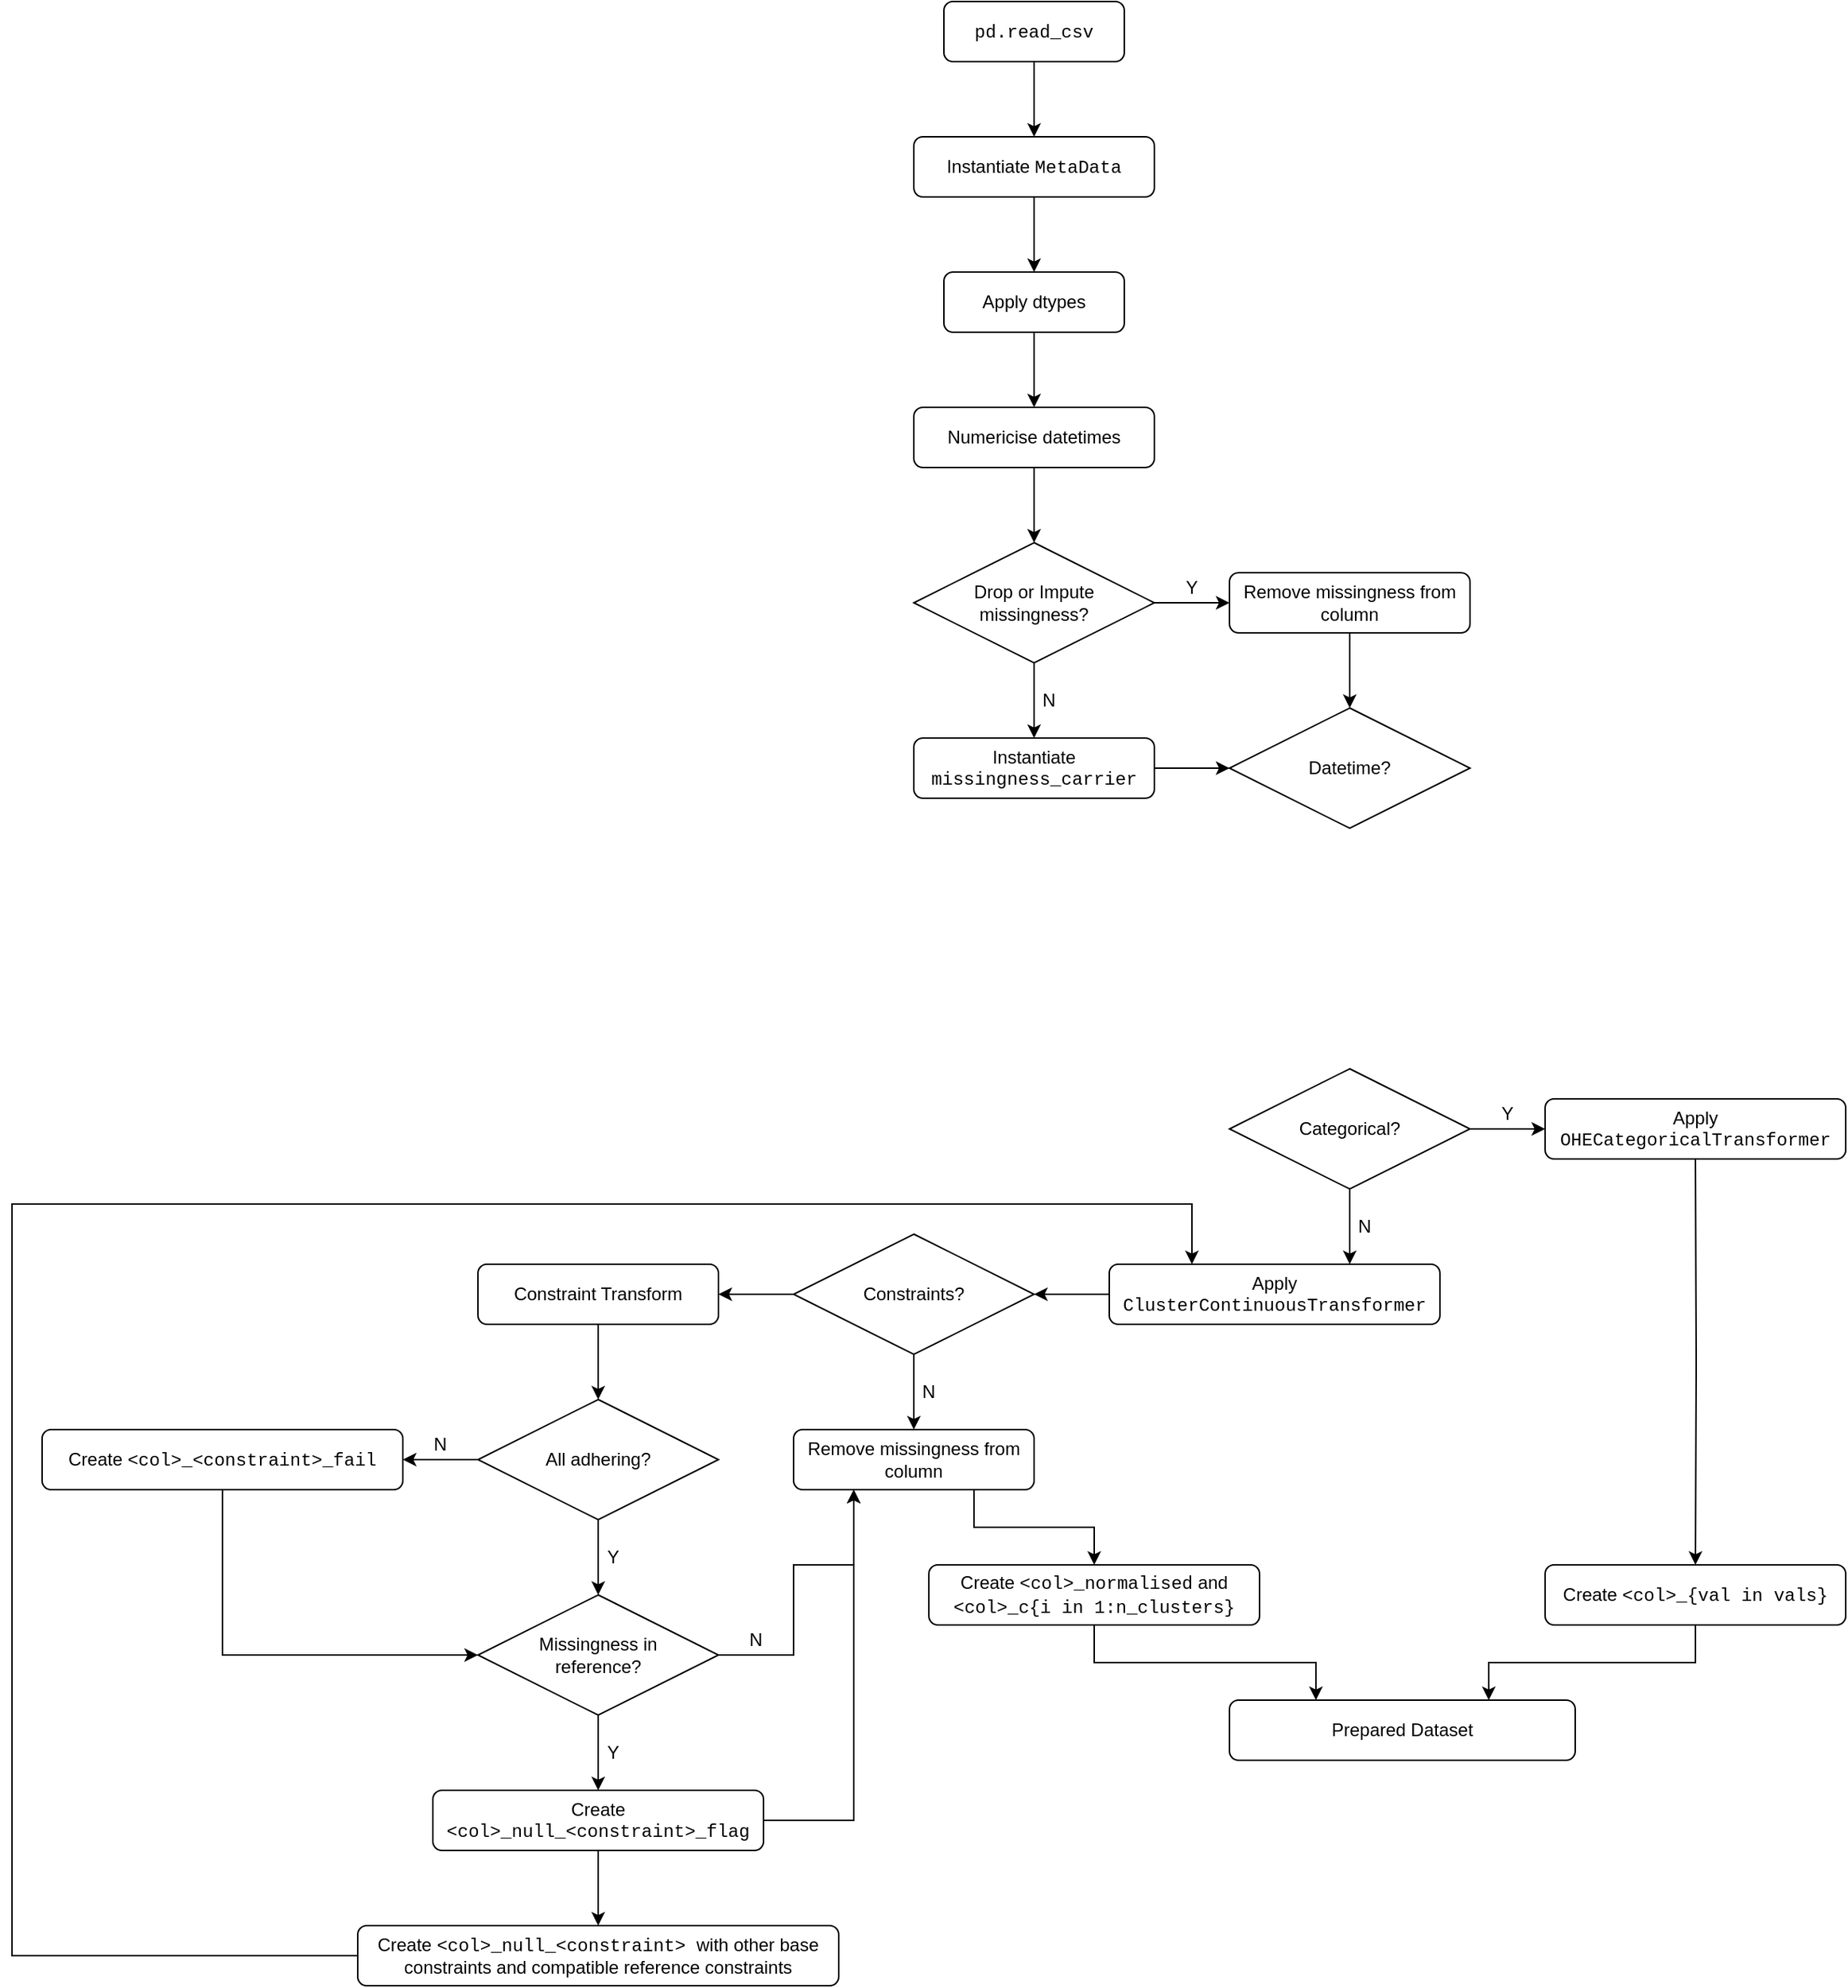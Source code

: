 <mxfile version="21.6.5" type="device">
  <diagram id="C5RBs43oDa-KdzZeNtuy" name="Page-1">
    <mxGraphModel dx="1700" dy="613" grid="1" gridSize="10" guides="1" tooltips="1" connect="1" arrows="1" fold="1" page="1" pageScale="1" pageWidth="827" pageHeight="1169" math="0" shadow="0">
      <root>
        <mxCell id="WIyWlLk6GJQsqaUBKTNV-0" />
        <mxCell id="WIyWlLk6GJQsqaUBKTNV-1" parent="WIyWlLk6GJQsqaUBKTNV-0" />
        <mxCell id="JXjOGkdLmgAwwefVi_oL-4" value="" style="edgeStyle=orthogonalEdgeStyle;rounded=0;orthogonalLoop=1;jettySize=auto;html=1;" edge="1" parent="WIyWlLk6GJQsqaUBKTNV-1" source="WIyWlLk6GJQsqaUBKTNV-3" target="JXjOGkdLmgAwwefVi_oL-0">
          <mxGeometry relative="1" as="geometry" />
        </mxCell>
        <mxCell id="WIyWlLk6GJQsqaUBKTNV-3" value="&lt;font face=&quot;Courier New&quot;&gt;pd.read_csv&lt;/font&gt;" style="rounded=1;whiteSpace=wrap;html=1;fontSize=12;glass=0;strokeWidth=1;shadow=0;" parent="WIyWlLk6GJQsqaUBKTNV-1" vertex="1">
          <mxGeometry x="160" y="80" width="120" height="40" as="geometry" />
        </mxCell>
        <mxCell id="JXjOGkdLmgAwwefVi_oL-2" value="" style="edgeStyle=orthogonalEdgeStyle;rounded=0;orthogonalLoop=1;jettySize=auto;html=1;" edge="1" parent="WIyWlLk6GJQsqaUBKTNV-1" source="JXjOGkdLmgAwwefVi_oL-0" target="JXjOGkdLmgAwwefVi_oL-1">
          <mxGeometry relative="1" as="geometry" />
        </mxCell>
        <mxCell id="JXjOGkdLmgAwwefVi_oL-0" value="Instantiate &lt;font face=&quot;Courier New&quot;&gt;MetaData&lt;/font&gt;" style="rounded=1;whiteSpace=wrap;html=1;fontSize=12;glass=0;strokeWidth=1;shadow=0;" vertex="1" parent="WIyWlLk6GJQsqaUBKTNV-1">
          <mxGeometry x="140" y="170" width="160" height="40" as="geometry" />
        </mxCell>
        <mxCell id="JXjOGkdLmgAwwefVi_oL-6" value="" style="edgeStyle=orthogonalEdgeStyle;rounded=0;orthogonalLoop=1;jettySize=auto;html=1;" edge="1" parent="WIyWlLk6GJQsqaUBKTNV-1" source="JXjOGkdLmgAwwefVi_oL-1" target="JXjOGkdLmgAwwefVi_oL-5">
          <mxGeometry relative="1" as="geometry" />
        </mxCell>
        <mxCell id="JXjOGkdLmgAwwefVi_oL-1" value="Apply dtypes" style="rounded=1;whiteSpace=wrap;html=1;fontSize=12;glass=0;strokeWidth=1;shadow=0;" vertex="1" parent="WIyWlLk6GJQsqaUBKTNV-1">
          <mxGeometry x="160" y="260" width="120" height="40" as="geometry" />
        </mxCell>
        <mxCell id="JXjOGkdLmgAwwefVi_oL-9" value="" style="edgeStyle=orthogonalEdgeStyle;rounded=0;orthogonalLoop=1;jettySize=auto;html=1;" edge="1" parent="WIyWlLk6GJQsqaUBKTNV-1" source="JXjOGkdLmgAwwefVi_oL-5" target="JXjOGkdLmgAwwefVi_oL-8">
          <mxGeometry relative="1" as="geometry" />
        </mxCell>
        <mxCell id="JXjOGkdLmgAwwefVi_oL-5" value="Numericise datetimes" style="rounded=1;whiteSpace=wrap;html=1;fontSize=12;glass=0;strokeWidth=1;shadow=0;" vertex="1" parent="WIyWlLk6GJQsqaUBKTNV-1">
          <mxGeometry x="140" y="350" width="160" height="40" as="geometry" />
        </mxCell>
        <mxCell id="JXjOGkdLmgAwwefVi_oL-11" value="" style="edgeStyle=orthogonalEdgeStyle;rounded=0;orthogonalLoop=1;jettySize=auto;html=1;" edge="1" parent="WIyWlLk6GJQsqaUBKTNV-1" source="JXjOGkdLmgAwwefVi_oL-8" target="JXjOGkdLmgAwwefVi_oL-10">
          <mxGeometry relative="1" as="geometry" />
        </mxCell>
        <mxCell id="JXjOGkdLmgAwwefVi_oL-13" value="" style="edgeStyle=orthogonalEdgeStyle;rounded=0;orthogonalLoop=1;jettySize=auto;html=1;" edge="1" parent="WIyWlLk6GJQsqaUBKTNV-1" source="JXjOGkdLmgAwwefVi_oL-8" target="JXjOGkdLmgAwwefVi_oL-12">
          <mxGeometry relative="1" as="geometry" />
        </mxCell>
        <mxCell id="JXjOGkdLmgAwwefVi_oL-8" value="Drop or Impute missingness?" style="rhombus;whiteSpace=wrap;html=1;spacing=3;" vertex="1" parent="WIyWlLk6GJQsqaUBKTNV-1">
          <mxGeometry x="140" y="440" width="160" height="80" as="geometry" />
        </mxCell>
        <mxCell id="JXjOGkdLmgAwwefVi_oL-64" value="" style="edgeStyle=orthogonalEdgeStyle;rounded=0;orthogonalLoop=1;jettySize=auto;html=1;" edge="1" parent="WIyWlLk6GJQsqaUBKTNV-1" source="JXjOGkdLmgAwwefVi_oL-10" target="JXjOGkdLmgAwwefVi_oL-62">
          <mxGeometry relative="1" as="geometry" />
        </mxCell>
        <mxCell id="JXjOGkdLmgAwwefVi_oL-10" value="Remove missingness from column" style="rounded=1;whiteSpace=wrap;html=1;spacing=3;" vertex="1" parent="WIyWlLk6GJQsqaUBKTNV-1">
          <mxGeometry x="350" y="460" width="160" height="40" as="geometry" />
        </mxCell>
        <mxCell id="JXjOGkdLmgAwwefVi_oL-63" value="" style="edgeStyle=orthogonalEdgeStyle;rounded=0;orthogonalLoop=1;jettySize=auto;html=1;" edge="1" parent="WIyWlLk6GJQsqaUBKTNV-1" source="JXjOGkdLmgAwwefVi_oL-12" target="JXjOGkdLmgAwwefVi_oL-62">
          <mxGeometry relative="1" as="geometry" />
        </mxCell>
        <mxCell id="JXjOGkdLmgAwwefVi_oL-12" value="Instantiate &lt;font face=&quot;Courier New&quot;&gt;missingness_carrier&lt;/font&gt;" style="rounded=1;whiteSpace=wrap;html=1;spacing=3;" vertex="1" parent="WIyWlLk6GJQsqaUBKTNV-1">
          <mxGeometry x="140" y="570" width="160" height="40" as="geometry" />
        </mxCell>
        <mxCell id="JXjOGkdLmgAwwefVi_oL-14" value="Categorical?" style="rhombus;whiteSpace=wrap;html=1;spacing=3;" vertex="1" parent="WIyWlLk6GJQsqaUBKTNV-1">
          <mxGeometry x="350" y="790" width="160" height="80" as="geometry" />
        </mxCell>
        <mxCell id="JXjOGkdLmgAwwefVi_oL-17" value="Y" style="text;html=1;strokeColor=none;fillColor=none;align=center;verticalAlign=middle;whiteSpace=wrap;rounded=0;" vertex="1" parent="WIyWlLk6GJQsqaUBKTNV-1">
          <mxGeometry x="300" y="460" width="50" height="20" as="geometry" />
        </mxCell>
        <mxCell id="JXjOGkdLmgAwwefVi_oL-18" value="N" style="text;html=1;strokeColor=none;fillColor=none;align=center;verticalAlign=middle;whiteSpace=wrap;rounded=0;" vertex="1" parent="WIyWlLk6GJQsqaUBKTNV-1">
          <mxGeometry x="220" y="520" width="20" height="50" as="geometry" />
        </mxCell>
        <mxCell id="JXjOGkdLmgAwwefVi_oL-19" value="" style="edgeStyle=orthogonalEdgeStyle;rounded=0;orthogonalLoop=1;jettySize=auto;html=1;" edge="1" parent="WIyWlLk6GJQsqaUBKTNV-1">
          <mxGeometry relative="1" as="geometry">
            <mxPoint x="430" y="870" as="sourcePoint" />
            <mxPoint x="430" y="920" as="targetPoint" />
          </mxGeometry>
        </mxCell>
        <mxCell id="JXjOGkdLmgAwwefVi_oL-20" value="N" style="text;html=1;strokeColor=none;fillColor=none;align=center;verticalAlign=middle;whiteSpace=wrap;rounded=0;" vertex="1" parent="WIyWlLk6GJQsqaUBKTNV-1">
          <mxGeometry x="430" y="870" width="20" height="50" as="geometry" />
        </mxCell>
        <mxCell id="JXjOGkdLmgAwwefVi_oL-21" value="" style="edgeStyle=orthogonalEdgeStyle;rounded=0;orthogonalLoop=1;jettySize=auto;html=1;" edge="1" parent="WIyWlLk6GJQsqaUBKTNV-1">
          <mxGeometry relative="1" as="geometry">
            <mxPoint x="510" y="830" as="sourcePoint" />
            <mxPoint x="560" y="830" as="targetPoint" />
          </mxGeometry>
        </mxCell>
        <mxCell id="JXjOGkdLmgAwwefVi_oL-22" value="Y" style="text;html=1;strokeColor=none;fillColor=none;align=center;verticalAlign=middle;whiteSpace=wrap;rounded=0;" vertex="1" parent="WIyWlLk6GJQsqaUBKTNV-1">
          <mxGeometry x="510" y="810" width="50" height="20" as="geometry" />
        </mxCell>
        <mxCell id="JXjOGkdLmgAwwefVi_oL-58" value="" style="edgeStyle=orthogonalEdgeStyle;rounded=0;orthogonalLoop=1;jettySize=auto;html=1;" edge="1" parent="WIyWlLk6GJQsqaUBKTNV-1" target="JXjOGkdLmgAwwefVi_oL-57">
          <mxGeometry relative="1" as="geometry">
            <mxPoint x="660.0" y="850" as="sourcePoint" />
          </mxGeometry>
        </mxCell>
        <mxCell id="JXjOGkdLmgAwwefVi_oL-23" value="Apply &lt;font face=&quot;Courier New&quot;&gt;OHECategoricalTransformer&lt;/font&gt;" style="rounded=1;whiteSpace=wrap;html=1;fontSize=12;glass=0;strokeWidth=1;shadow=0;" vertex="1" parent="WIyWlLk6GJQsqaUBKTNV-1">
          <mxGeometry x="560" y="810" width="200" height="40" as="geometry" />
        </mxCell>
        <mxCell id="JXjOGkdLmgAwwefVi_oL-26" value="" style="edgeStyle=orthogonalEdgeStyle;rounded=0;orthogonalLoop=1;jettySize=auto;html=1;" edge="1" parent="WIyWlLk6GJQsqaUBKTNV-1" source="JXjOGkdLmgAwwefVi_oL-24" target="JXjOGkdLmgAwwefVi_oL-25">
          <mxGeometry relative="1" as="geometry" />
        </mxCell>
        <mxCell id="JXjOGkdLmgAwwefVi_oL-24" value="Apply &lt;font face=&quot;Courier New&quot;&gt;ClusterContinuousTransformer&lt;/font&gt;" style="rounded=1;whiteSpace=wrap;html=1;fontSize=12;glass=0;strokeWidth=1;shadow=0;" vertex="1" parent="WIyWlLk6GJQsqaUBKTNV-1">
          <mxGeometry x="270" y="920" width="220" height="40" as="geometry" />
        </mxCell>
        <mxCell id="JXjOGkdLmgAwwefVi_oL-32" value="" style="edgeStyle=orthogonalEdgeStyle;rounded=0;orthogonalLoop=1;jettySize=auto;html=1;" edge="1" parent="WIyWlLk6GJQsqaUBKTNV-1" source="JXjOGkdLmgAwwefVi_oL-25" target="JXjOGkdLmgAwwefVi_oL-29">
          <mxGeometry relative="1" as="geometry" />
        </mxCell>
        <mxCell id="JXjOGkdLmgAwwefVi_oL-34" value="" style="edgeStyle=orthogonalEdgeStyle;rounded=0;orthogonalLoop=1;jettySize=auto;html=1;" edge="1" parent="WIyWlLk6GJQsqaUBKTNV-1" source="JXjOGkdLmgAwwefVi_oL-25" target="JXjOGkdLmgAwwefVi_oL-33">
          <mxGeometry relative="1" as="geometry" />
        </mxCell>
        <mxCell id="JXjOGkdLmgAwwefVi_oL-25" value="Constraints?" style="rhombus;whiteSpace=wrap;html=1;spacing=3;" vertex="1" parent="WIyWlLk6GJQsqaUBKTNV-1">
          <mxGeometry x="60" y="900" width="160" height="80" as="geometry" />
        </mxCell>
        <mxCell id="JXjOGkdLmgAwwefVi_oL-39" value="" style="edgeStyle=orthogonalEdgeStyle;rounded=0;orthogonalLoop=1;jettySize=auto;html=1;" edge="1" parent="WIyWlLk6GJQsqaUBKTNV-1" source="JXjOGkdLmgAwwefVi_oL-29" target="JXjOGkdLmgAwwefVi_oL-31">
          <mxGeometry relative="1" as="geometry" />
        </mxCell>
        <mxCell id="JXjOGkdLmgAwwefVi_oL-29" value="Constraint Transform" style="rounded=1;whiteSpace=wrap;html=1;spacing=3;" vertex="1" parent="WIyWlLk6GJQsqaUBKTNV-1">
          <mxGeometry x="-150" y="920" width="160" height="40" as="geometry" />
        </mxCell>
        <mxCell id="JXjOGkdLmgAwwefVi_oL-38" value="" style="edgeStyle=orthogonalEdgeStyle;rounded=0;orthogonalLoop=1;jettySize=auto;html=1;" edge="1" parent="WIyWlLk6GJQsqaUBKTNV-1" source="JXjOGkdLmgAwwefVi_oL-31" target="JXjOGkdLmgAwwefVi_oL-37">
          <mxGeometry relative="1" as="geometry" />
        </mxCell>
        <mxCell id="JXjOGkdLmgAwwefVi_oL-42" value="" style="edgeStyle=orthogonalEdgeStyle;rounded=0;orthogonalLoop=1;jettySize=auto;html=1;" edge="1" parent="WIyWlLk6GJQsqaUBKTNV-1" source="JXjOGkdLmgAwwefVi_oL-31" target="JXjOGkdLmgAwwefVi_oL-36">
          <mxGeometry relative="1" as="geometry" />
        </mxCell>
        <mxCell id="JXjOGkdLmgAwwefVi_oL-31" value="All adhering?" style="rhombus;whiteSpace=wrap;html=1;spacing=3;" vertex="1" parent="WIyWlLk6GJQsqaUBKTNV-1">
          <mxGeometry x="-150" y="1010" width="160" height="80" as="geometry" />
        </mxCell>
        <mxCell id="JXjOGkdLmgAwwefVi_oL-56" style="edgeStyle=orthogonalEdgeStyle;rounded=0;orthogonalLoop=1;jettySize=auto;html=1;" edge="1" parent="WIyWlLk6GJQsqaUBKTNV-1" source="JXjOGkdLmgAwwefVi_oL-33" target="JXjOGkdLmgAwwefVi_oL-55">
          <mxGeometry relative="1" as="geometry">
            <Array as="points">
              <mxPoint x="180" y="1095" />
              <mxPoint x="260" y="1095" />
            </Array>
          </mxGeometry>
        </mxCell>
        <mxCell id="JXjOGkdLmgAwwefVi_oL-33" value="Remove missingness from column" style="rounded=1;whiteSpace=wrap;html=1;spacing=3;" vertex="1" parent="WIyWlLk6GJQsqaUBKTNV-1">
          <mxGeometry x="60" y="1030" width="160" height="40" as="geometry" />
        </mxCell>
        <mxCell id="JXjOGkdLmgAwwefVi_oL-35" value="N" style="text;html=1;strokeColor=none;fillColor=none;align=center;verticalAlign=middle;whiteSpace=wrap;rounded=0;" vertex="1" parent="WIyWlLk6GJQsqaUBKTNV-1">
          <mxGeometry x="140" y="980" width="20" height="50" as="geometry" />
        </mxCell>
        <mxCell id="JXjOGkdLmgAwwefVi_oL-45" value="" style="edgeStyle=orthogonalEdgeStyle;rounded=0;orthogonalLoop=1;jettySize=auto;html=1;" edge="1" parent="WIyWlLk6GJQsqaUBKTNV-1" source="JXjOGkdLmgAwwefVi_oL-36" target="JXjOGkdLmgAwwefVi_oL-44">
          <mxGeometry relative="1" as="geometry" />
        </mxCell>
        <mxCell id="JXjOGkdLmgAwwefVi_oL-47" style="edgeStyle=orthogonalEdgeStyle;rounded=0;orthogonalLoop=1;jettySize=auto;html=1;entryX=0.25;entryY=1;entryDx=0;entryDy=0;" edge="1" parent="WIyWlLk6GJQsqaUBKTNV-1" source="JXjOGkdLmgAwwefVi_oL-36" target="JXjOGkdLmgAwwefVi_oL-33">
          <mxGeometry relative="1" as="geometry">
            <Array as="points">
              <mxPoint x="60" y="1180" />
              <mxPoint x="60" y="1120" />
              <mxPoint x="100" y="1120" />
            </Array>
          </mxGeometry>
        </mxCell>
        <mxCell id="JXjOGkdLmgAwwefVi_oL-36" value="Missingness in reference?" style="rhombus;whiteSpace=wrap;html=1;spacing=14;" vertex="1" parent="WIyWlLk6GJQsqaUBKTNV-1">
          <mxGeometry x="-150" y="1140" width="160" height="80" as="geometry" />
        </mxCell>
        <mxCell id="JXjOGkdLmgAwwefVi_oL-37" value="Create&amp;nbsp;&lt;font face=&quot;Courier New&quot;&gt;&amp;lt;col&amp;gt;_&amp;lt;constraint&amp;gt;_fail&lt;/font&gt;" style="rounded=1;whiteSpace=wrap;html=1;spacing=3;" vertex="1" parent="WIyWlLk6GJQsqaUBKTNV-1">
          <mxGeometry x="-440" y="1030" width="240" height="40" as="geometry" />
        </mxCell>
        <mxCell id="JXjOGkdLmgAwwefVi_oL-40" value="N" style="text;html=1;strokeColor=none;fillColor=none;align=center;verticalAlign=middle;whiteSpace=wrap;rounded=0;" vertex="1" parent="WIyWlLk6GJQsqaUBKTNV-1">
          <mxGeometry x="-200" y="1030" width="50" height="20" as="geometry" />
        </mxCell>
        <mxCell id="JXjOGkdLmgAwwefVi_oL-41" value="" style="edgeStyle=orthogonalEdgeStyle;rounded=0;orthogonalLoop=1;jettySize=auto;html=1;exitX=0.5;exitY=1;exitDx=0;exitDy=0;entryX=0;entryY=0.5;entryDx=0;entryDy=0;" edge="1" parent="WIyWlLk6GJQsqaUBKTNV-1" source="JXjOGkdLmgAwwefVi_oL-37" target="JXjOGkdLmgAwwefVi_oL-36">
          <mxGeometry relative="1" as="geometry">
            <mxPoint x="-60" y="970" as="sourcePoint" />
            <mxPoint x="-60" y="1020" as="targetPoint" />
          </mxGeometry>
        </mxCell>
        <mxCell id="JXjOGkdLmgAwwefVi_oL-43" value="Y" style="text;html=1;strokeColor=none;fillColor=none;align=center;verticalAlign=middle;whiteSpace=wrap;rounded=0;" vertex="1" parent="WIyWlLk6GJQsqaUBKTNV-1">
          <mxGeometry x="-70" y="1090" width="20" height="50" as="geometry" />
        </mxCell>
        <mxCell id="JXjOGkdLmgAwwefVi_oL-49" style="edgeStyle=orthogonalEdgeStyle;rounded=0;orthogonalLoop=1;jettySize=auto;html=1;" edge="1" parent="WIyWlLk6GJQsqaUBKTNV-1" source="JXjOGkdLmgAwwefVi_oL-44">
          <mxGeometry relative="1" as="geometry">
            <mxPoint x="100" y="1070" as="targetPoint" />
            <Array as="points">
              <mxPoint x="100" y="1290" />
              <mxPoint x="100" y="1070" />
            </Array>
          </mxGeometry>
        </mxCell>
        <mxCell id="JXjOGkdLmgAwwefVi_oL-52" value="" style="edgeStyle=orthogonalEdgeStyle;rounded=0;orthogonalLoop=1;jettySize=auto;html=1;" edge="1" parent="WIyWlLk6GJQsqaUBKTNV-1" source="JXjOGkdLmgAwwefVi_oL-44" target="JXjOGkdLmgAwwefVi_oL-51">
          <mxGeometry relative="1" as="geometry" />
        </mxCell>
        <mxCell id="JXjOGkdLmgAwwefVi_oL-44" value="Create &lt;font face=&quot;Courier New&quot;&gt;&amp;lt;col&amp;gt;_null_&amp;lt;constraint&amp;gt;_flag&lt;/font&gt;" style="rounded=1;whiteSpace=wrap;html=1;spacing=3;" vertex="1" parent="WIyWlLk6GJQsqaUBKTNV-1">
          <mxGeometry x="-180" y="1270" width="220" height="40" as="geometry" />
        </mxCell>
        <mxCell id="JXjOGkdLmgAwwefVi_oL-46" value="Y" style="text;html=1;strokeColor=none;fillColor=none;align=center;verticalAlign=middle;whiteSpace=wrap;rounded=0;" vertex="1" parent="WIyWlLk6GJQsqaUBKTNV-1">
          <mxGeometry x="-70" y="1220" width="20" height="50" as="geometry" />
        </mxCell>
        <mxCell id="JXjOGkdLmgAwwefVi_oL-50" value="N" style="text;html=1;strokeColor=none;fillColor=none;align=center;verticalAlign=middle;whiteSpace=wrap;rounded=0;" vertex="1" parent="WIyWlLk6GJQsqaUBKTNV-1">
          <mxGeometry x="10" y="1160" width="50" height="20" as="geometry" />
        </mxCell>
        <mxCell id="JXjOGkdLmgAwwefVi_oL-53" style="edgeStyle=orthogonalEdgeStyle;rounded=0;orthogonalLoop=1;jettySize=auto;html=1;entryX=0.25;entryY=0;entryDx=0;entryDy=0;" edge="1" parent="WIyWlLk6GJQsqaUBKTNV-1" source="JXjOGkdLmgAwwefVi_oL-51" target="JXjOGkdLmgAwwefVi_oL-24">
          <mxGeometry relative="1" as="geometry">
            <Array as="points">
              <mxPoint x="-460" y="1380" />
              <mxPoint x="-460" y="880" />
              <mxPoint x="325" y="880" />
            </Array>
          </mxGeometry>
        </mxCell>
        <mxCell id="JXjOGkdLmgAwwefVi_oL-51" value="Create &lt;font face=&quot;Courier New&quot;&gt;&amp;lt;col&amp;gt;_null_&amp;lt;constraint&amp;gt; &lt;/font&gt;with other base constraints and compatible reference constraints" style="rounded=1;whiteSpace=wrap;html=1;spacing=3;" vertex="1" parent="WIyWlLk6GJQsqaUBKTNV-1">
          <mxGeometry x="-230" y="1360" width="320" height="40" as="geometry" />
        </mxCell>
        <mxCell id="JXjOGkdLmgAwwefVi_oL-61" style="edgeStyle=orthogonalEdgeStyle;rounded=0;orthogonalLoop=1;jettySize=auto;html=1;entryX=0.25;entryY=0;entryDx=0;entryDy=0;" edge="1" parent="WIyWlLk6GJQsqaUBKTNV-1" source="JXjOGkdLmgAwwefVi_oL-55" target="JXjOGkdLmgAwwefVi_oL-59">
          <mxGeometry relative="1" as="geometry" />
        </mxCell>
        <mxCell id="JXjOGkdLmgAwwefVi_oL-55" value="Create &lt;font face=&quot;Courier New&quot;&gt;&amp;lt;col&amp;gt;_normalised&lt;/font&gt;&amp;nbsp;and &lt;font face=&quot;Courier New&quot;&gt;&amp;lt;col&amp;gt;_c{i in 1:n_clusters}&lt;/font&gt;" style="rounded=1;whiteSpace=wrap;html=1;spacing=3;" vertex="1" parent="WIyWlLk6GJQsqaUBKTNV-1">
          <mxGeometry x="150" y="1120" width="220" height="40" as="geometry" />
        </mxCell>
        <mxCell id="JXjOGkdLmgAwwefVi_oL-60" style="edgeStyle=orthogonalEdgeStyle;rounded=0;orthogonalLoop=1;jettySize=auto;html=1;entryX=0.75;entryY=0;entryDx=0;entryDy=0;" edge="1" parent="WIyWlLk6GJQsqaUBKTNV-1" source="JXjOGkdLmgAwwefVi_oL-57" target="JXjOGkdLmgAwwefVi_oL-59">
          <mxGeometry relative="1" as="geometry" />
        </mxCell>
        <mxCell id="JXjOGkdLmgAwwefVi_oL-57" value="Create &lt;font face=&quot;Courier New&quot;&gt;&amp;lt;col&amp;gt;_{val in vals}&lt;/font&gt;" style="rounded=1;whiteSpace=wrap;html=1;glass=0;strokeWidth=1;shadow=0;" vertex="1" parent="WIyWlLk6GJQsqaUBKTNV-1">
          <mxGeometry x="560" y="1120" width="200" height="40" as="geometry" />
        </mxCell>
        <mxCell id="JXjOGkdLmgAwwefVi_oL-59" value="Prepared Dataset" style="rounded=1;whiteSpace=wrap;html=1;spacing=3;" vertex="1" parent="WIyWlLk6GJQsqaUBKTNV-1">
          <mxGeometry x="350" y="1210" width="230" height="40" as="geometry" />
        </mxCell>
        <mxCell id="JXjOGkdLmgAwwefVi_oL-62" value="Datetime?" style="rhombus;whiteSpace=wrap;html=1;spacing=3;" vertex="1" parent="WIyWlLk6GJQsqaUBKTNV-1">
          <mxGeometry x="350" y="550" width="160" height="80" as="geometry" />
        </mxCell>
      </root>
    </mxGraphModel>
  </diagram>
</mxfile>

